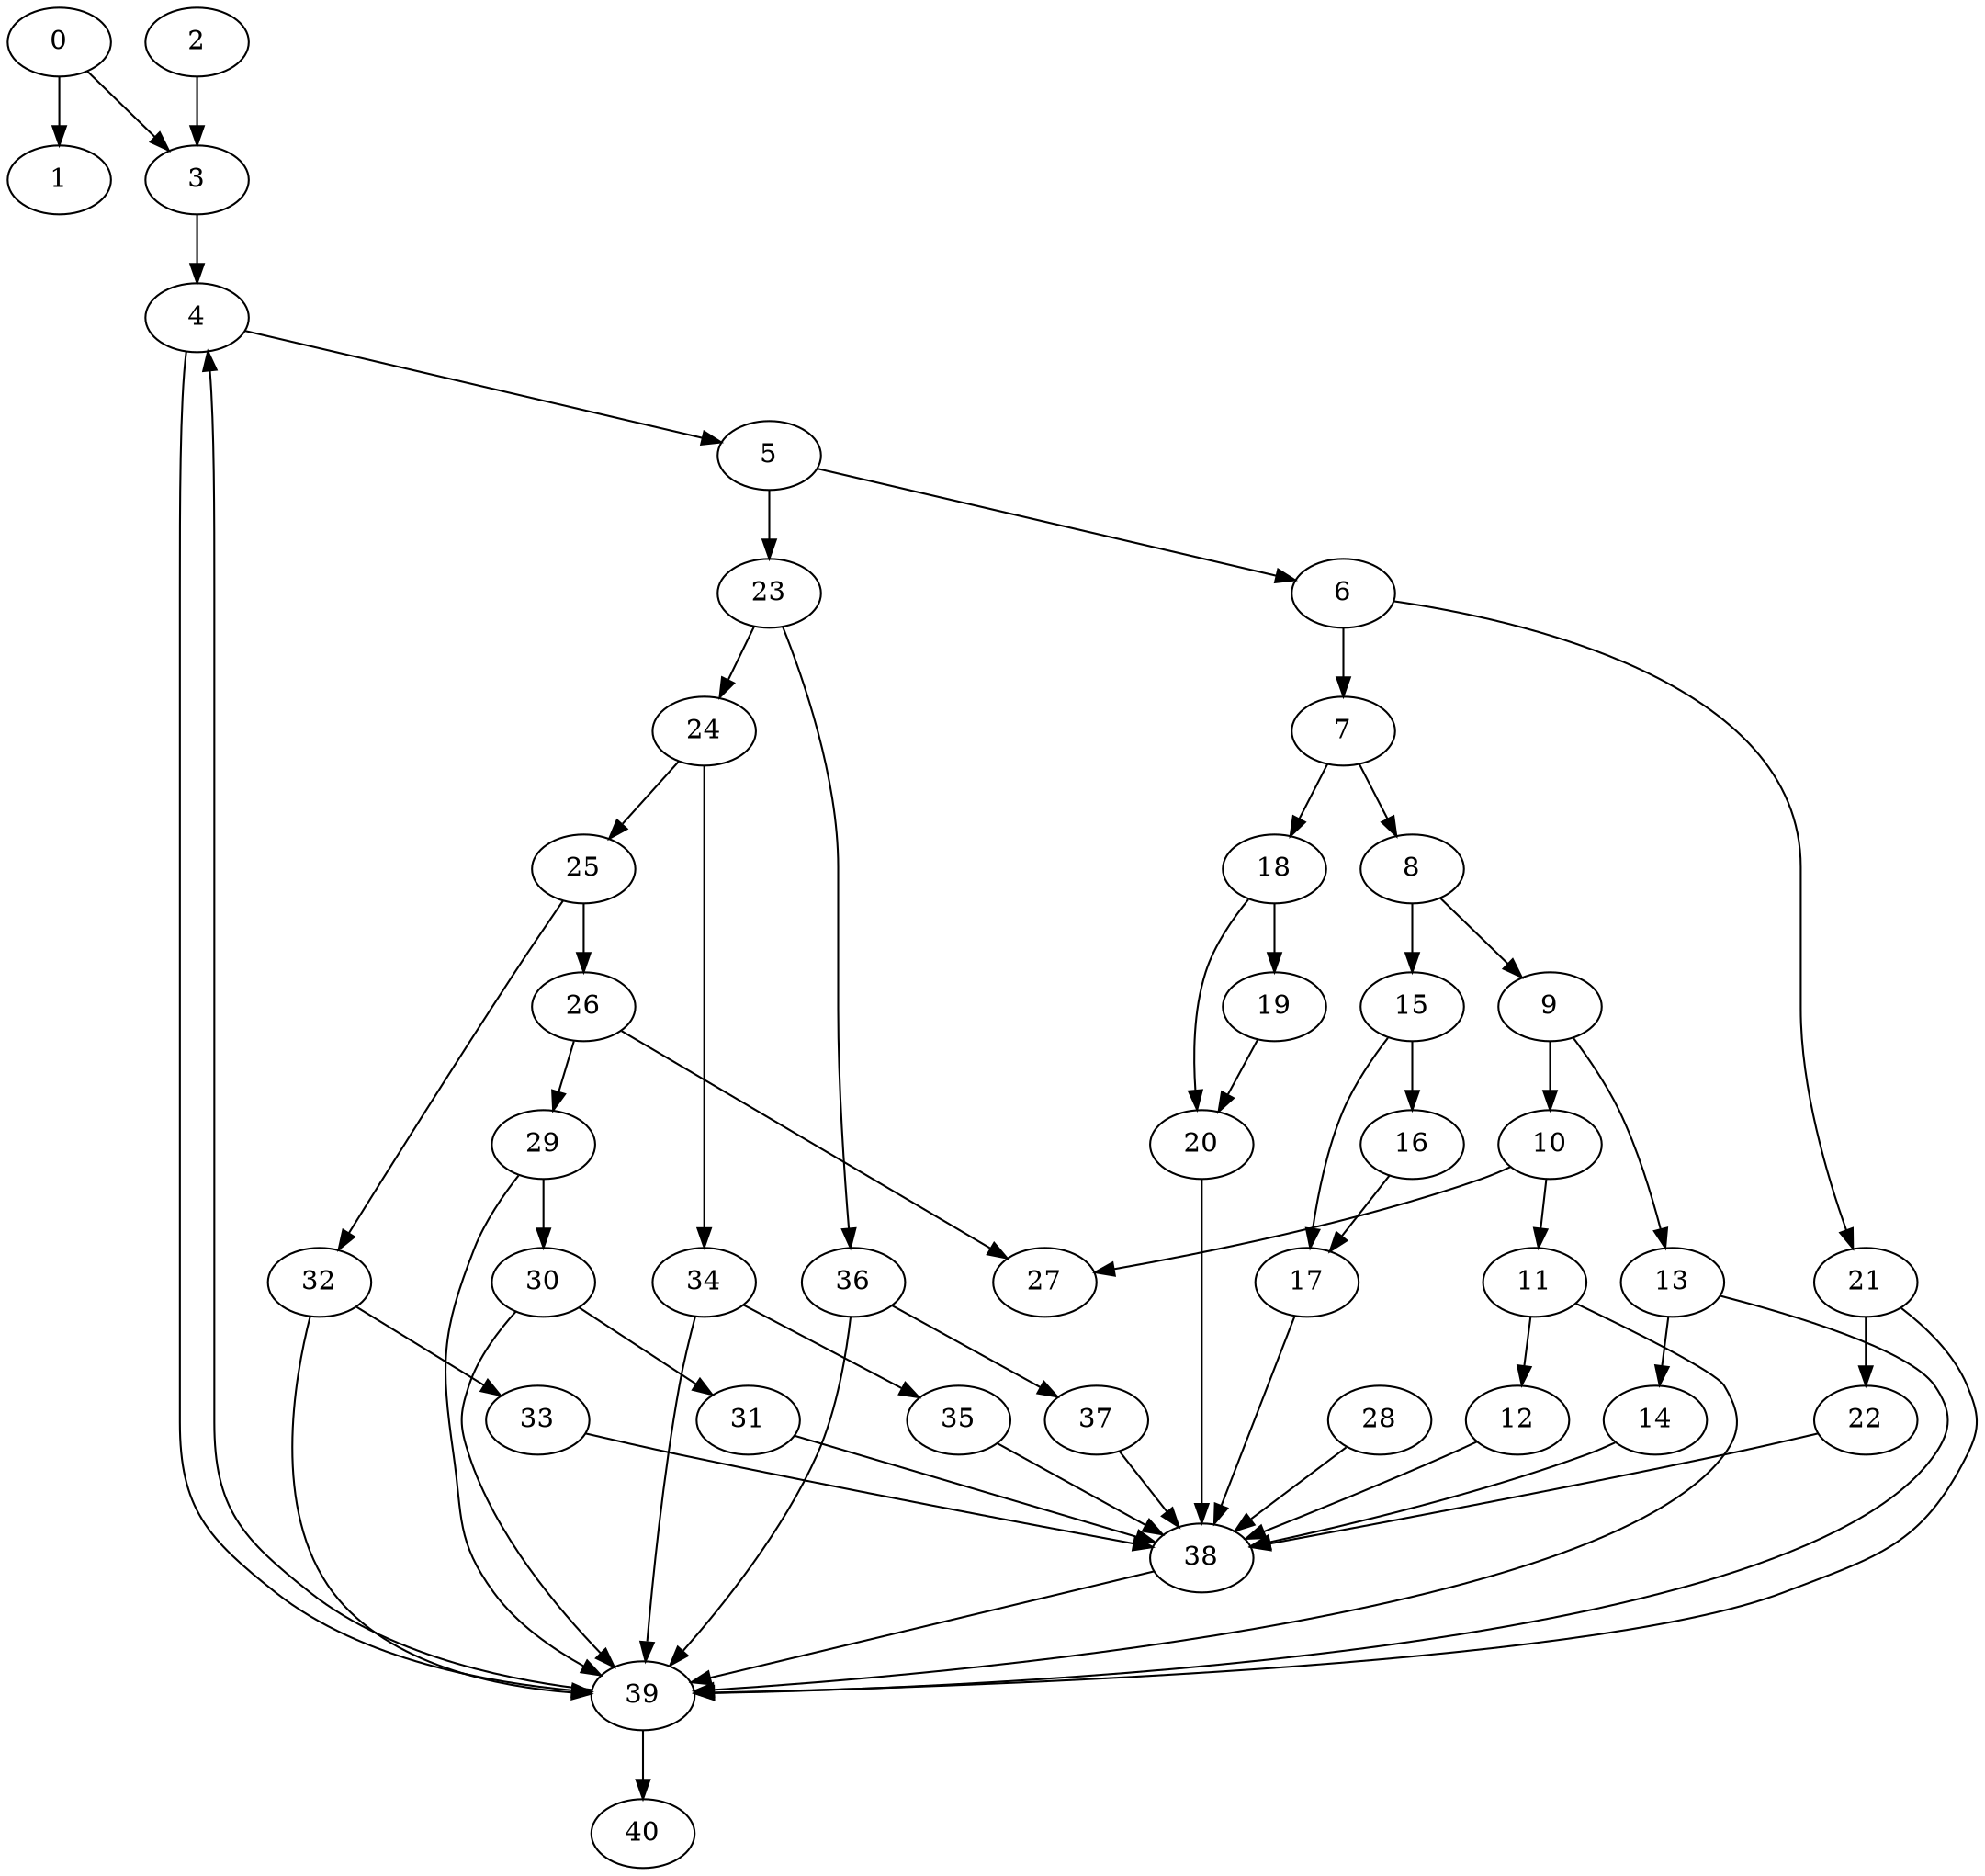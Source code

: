 digraph {
	0
	1
	2
	3
	4
	5
	6
	7
	8
	9
	10
	11
	12
	13
	14
	15
	16
	17
	18
	19
	20
	21
	22
	23
	24
	25
	26
	27
	28
	29
	30
	31
	32
	33
	34
	35
	36
	37
	38
	39
	40
	18 -> 20
	19 -> 20
	9 -> 13
	3 -> 4
	39 -> 4
	6 -> 7
	8 -> 15
	6 -> 21
	24 -> 25
	34 -> 35
	23 -> 24
	25 -> 32
	24 -> 34
	8 -> 9
	5 -> 23
	25 -> 26
	26 -> 29
	21 -> 22
	10 -> 11
	11 -> 12
	29 -> 30
	32 -> 33
	11 -> 39
	13 -> 39
	29 -> 39
	30 -> 39
	34 -> 39
	38 -> 39
	4 -> 39
	21 -> 39
	32 -> 39
	36 -> 39
	39 -> 40
	13 -> 14
	18 -> 19
	10 -> 27
	26 -> 27
	9 -> 10
	4 -> 5
	5 -> 6
	15 -> 16
	7 -> 18
	30 -> 31
	36 -> 37
	0 -> 3
	2 -> 3
	7 -> 8
	15 -> 17
	16 -> 17
	23 -> 36
	37 -> 38
	12 -> 38
	14 -> 38
	20 -> 38
	22 -> 38
	33 -> 38
	35 -> 38
	17 -> 38
	28 -> 38
	31 -> 38
	0 -> 1
}
